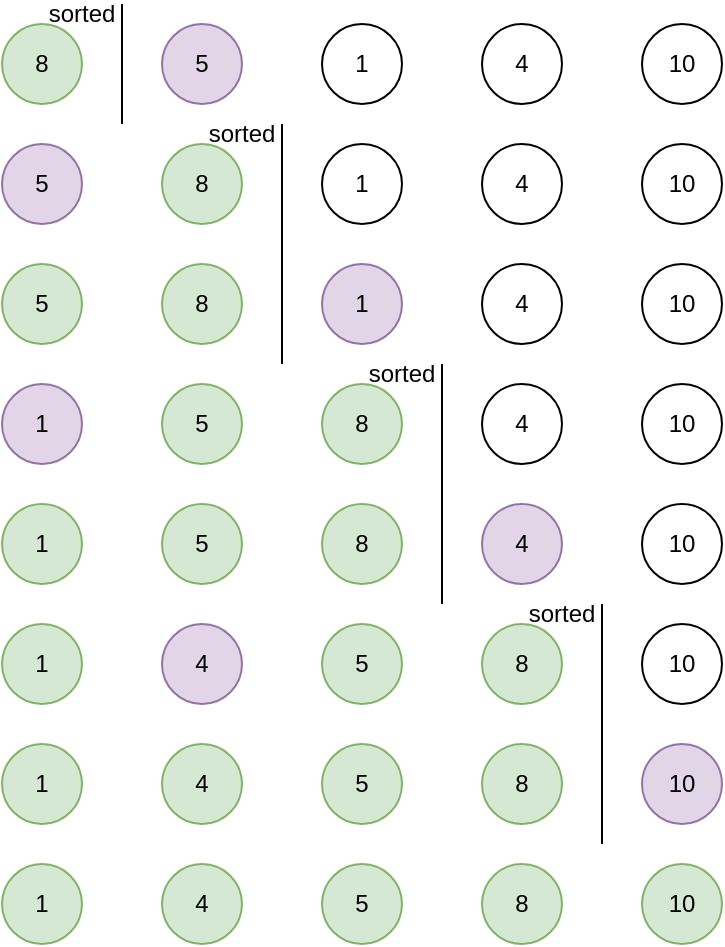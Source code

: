 <mxfile version="22.1.3" type="github">
  <diagram name="Page-1" id="OtJs8DzKHyN5WkBDo1Je">
    <mxGraphModel dx="989" dy="523" grid="1" gridSize="10" guides="1" tooltips="1" connect="1" arrows="1" fold="1" page="1" pageScale="1" pageWidth="827" pageHeight="1169" math="0" shadow="0">
      <root>
        <mxCell id="0" />
        <mxCell id="1" parent="0" />
        <mxCell id="pzL2bGgBPHGOMMJB2d5f-1" value="5" style="ellipse;whiteSpace=wrap;html=1;aspect=fixed;fillColor=#e1d5e7;strokeColor=#9673a6;" vertex="1" parent="1">
          <mxGeometry x="80" y="20" width="40" height="40" as="geometry" />
        </mxCell>
        <mxCell id="pzL2bGgBPHGOMMJB2d5f-2" value="4" style="ellipse;whiteSpace=wrap;html=1;aspect=fixed;" vertex="1" parent="1">
          <mxGeometry x="240" y="20" width="40" height="40" as="geometry" />
        </mxCell>
        <mxCell id="pzL2bGgBPHGOMMJB2d5f-3" value="8" style="ellipse;whiteSpace=wrap;html=1;aspect=fixed;fillColor=#d5e8d4;strokeColor=#82b366;" vertex="1" parent="1">
          <mxGeometry y="20" width="40" height="40" as="geometry" />
        </mxCell>
        <mxCell id="pzL2bGgBPHGOMMJB2d5f-4" value="1" style="ellipse;whiteSpace=wrap;html=1;aspect=fixed;" vertex="1" parent="1">
          <mxGeometry x="160" y="20" width="40" height="40" as="geometry" />
        </mxCell>
        <mxCell id="pzL2bGgBPHGOMMJB2d5f-5" value="10" style="ellipse;whiteSpace=wrap;html=1;aspect=fixed;" vertex="1" parent="1">
          <mxGeometry x="320" y="20" width="40" height="40" as="geometry" />
        </mxCell>
        <mxCell id="pzL2bGgBPHGOMMJB2d5f-6" value="5" style="ellipse;whiteSpace=wrap;html=1;aspect=fixed;fillColor=#e1d5e7;strokeColor=#9673a6;" vertex="1" parent="1">
          <mxGeometry y="80" width="40" height="40" as="geometry" />
        </mxCell>
        <mxCell id="pzL2bGgBPHGOMMJB2d5f-7" value="8" style="ellipse;whiteSpace=wrap;html=1;aspect=fixed;fillColor=#d5e8d4;strokeColor=#82b366;" vertex="1" parent="1">
          <mxGeometry x="80" y="80" width="40" height="40" as="geometry" />
        </mxCell>
        <mxCell id="pzL2bGgBPHGOMMJB2d5f-8" value="4" style="ellipse;whiteSpace=wrap;html=1;aspect=fixed;" vertex="1" parent="1">
          <mxGeometry x="240" y="80" width="40" height="40" as="geometry" />
        </mxCell>
        <mxCell id="pzL2bGgBPHGOMMJB2d5f-9" value="1" style="ellipse;whiteSpace=wrap;html=1;aspect=fixed;" vertex="1" parent="1">
          <mxGeometry x="160" y="80" width="40" height="40" as="geometry" />
        </mxCell>
        <mxCell id="pzL2bGgBPHGOMMJB2d5f-10" value="10" style="ellipse;whiteSpace=wrap;html=1;aspect=fixed;" vertex="1" parent="1">
          <mxGeometry x="320" y="80" width="40" height="40" as="geometry" />
        </mxCell>
        <mxCell id="pzL2bGgBPHGOMMJB2d5f-11" value="5" style="ellipse;whiteSpace=wrap;html=1;aspect=fixed;fillColor=#d5e8d4;strokeColor=#82b366;" vertex="1" parent="1">
          <mxGeometry y="140" width="40" height="40" as="geometry" />
        </mxCell>
        <mxCell id="pzL2bGgBPHGOMMJB2d5f-12" value="8" style="ellipse;whiteSpace=wrap;html=1;aspect=fixed;fillColor=#d5e8d4;strokeColor=#82b366;" vertex="1" parent="1">
          <mxGeometry x="80" y="140" width="40" height="40" as="geometry" />
        </mxCell>
        <mxCell id="pzL2bGgBPHGOMMJB2d5f-13" value="4" style="ellipse;whiteSpace=wrap;html=1;aspect=fixed;" vertex="1" parent="1">
          <mxGeometry x="240" y="140" width="40" height="40" as="geometry" />
        </mxCell>
        <mxCell id="pzL2bGgBPHGOMMJB2d5f-14" value="1" style="ellipse;whiteSpace=wrap;html=1;aspect=fixed;fillColor=#e1d5e7;strokeColor=#9673a6;" vertex="1" parent="1">
          <mxGeometry x="160" y="140" width="40" height="40" as="geometry" />
        </mxCell>
        <mxCell id="pzL2bGgBPHGOMMJB2d5f-15" value="10" style="ellipse;whiteSpace=wrap;html=1;aspect=fixed;" vertex="1" parent="1">
          <mxGeometry x="320" y="140" width="40" height="40" as="geometry" />
        </mxCell>
        <mxCell id="pzL2bGgBPHGOMMJB2d5f-16" value="sorted" style="text;html=1;strokeColor=none;fillColor=none;align=center;verticalAlign=middle;whiteSpace=wrap;rounded=0;" vertex="1" parent="1">
          <mxGeometry x="20" y="10" width="40" height="10" as="geometry" />
        </mxCell>
        <mxCell id="pzL2bGgBPHGOMMJB2d5f-17" value="" style="endArrow=none;html=1;rounded=0;" edge="1" parent="1">
          <mxGeometry width="50" height="50" relative="1" as="geometry">
            <mxPoint x="60" y="70" as="sourcePoint" />
            <mxPoint x="60" y="10" as="targetPoint" />
          </mxGeometry>
        </mxCell>
        <mxCell id="pzL2bGgBPHGOMMJB2d5f-18" value="sorted" style="text;html=1;strokeColor=none;fillColor=none;align=center;verticalAlign=middle;whiteSpace=wrap;rounded=0;" vertex="1" parent="1">
          <mxGeometry x="100" y="70" width="40" height="10" as="geometry" />
        </mxCell>
        <mxCell id="pzL2bGgBPHGOMMJB2d5f-19" value="" style="endArrow=none;html=1;rounded=0;" edge="1" parent="1">
          <mxGeometry width="50" height="50" relative="1" as="geometry">
            <mxPoint x="140" y="130" as="sourcePoint" />
            <mxPoint x="140" y="70" as="targetPoint" />
          </mxGeometry>
        </mxCell>
        <mxCell id="pzL2bGgBPHGOMMJB2d5f-33" value="" style="endArrow=none;html=1;rounded=0;" edge="1" parent="1">
          <mxGeometry width="50" height="50" relative="1" as="geometry">
            <mxPoint x="140" y="190" as="sourcePoint" />
            <mxPoint x="140" y="130" as="targetPoint" />
          </mxGeometry>
        </mxCell>
        <mxCell id="pzL2bGgBPHGOMMJB2d5f-61" value="5" style="ellipse;whiteSpace=wrap;html=1;aspect=fixed;fillColor=#d5e8d4;strokeColor=#82b366;" vertex="1" parent="1">
          <mxGeometry x="80" y="200" width="40" height="40" as="geometry" />
        </mxCell>
        <mxCell id="pzL2bGgBPHGOMMJB2d5f-62" value="8" style="ellipse;whiteSpace=wrap;html=1;aspect=fixed;fillColor=#d5e8d4;strokeColor=#82b366;" vertex="1" parent="1">
          <mxGeometry x="160" y="200" width="40" height="40" as="geometry" />
        </mxCell>
        <mxCell id="pzL2bGgBPHGOMMJB2d5f-63" value="4" style="ellipse;whiteSpace=wrap;html=1;aspect=fixed;" vertex="1" parent="1">
          <mxGeometry x="240" y="200" width="40" height="40" as="geometry" />
        </mxCell>
        <mxCell id="pzL2bGgBPHGOMMJB2d5f-64" value="1" style="ellipse;whiteSpace=wrap;html=1;aspect=fixed;fillColor=#e1d5e7;strokeColor=#9673a6;" vertex="1" parent="1">
          <mxGeometry y="200" width="40" height="40" as="geometry" />
        </mxCell>
        <mxCell id="pzL2bGgBPHGOMMJB2d5f-65" value="10" style="ellipse;whiteSpace=wrap;html=1;aspect=fixed;" vertex="1" parent="1">
          <mxGeometry x="320" y="200" width="40" height="40" as="geometry" />
        </mxCell>
        <mxCell id="pzL2bGgBPHGOMMJB2d5f-66" value="" style="endArrow=none;html=1;rounded=0;" edge="1" parent="1">
          <mxGeometry width="50" height="50" relative="1" as="geometry">
            <mxPoint x="220" y="250" as="sourcePoint" />
            <mxPoint x="220" y="190" as="targetPoint" />
          </mxGeometry>
        </mxCell>
        <mxCell id="pzL2bGgBPHGOMMJB2d5f-67" value="5" style="ellipse;whiteSpace=wrap;html=1;aspect=fixed;fillColor=#d5e8d4;strokeColor=#82b366;" vertex="1" parent="1">
          <mxGeometry x="80" y="260" width="40" height="40" as="geometry" />
        </mxCell>
        <mxCell id="pzL2bGgBPHGOMMJB2d5f-68" value="8" style="ellipse;whiteSpace=wrap;html=1;aspect=fixed;fillColor=#d5e8d4;strokeColor=#82b366;" vertex="1" parent="1">
          <mxGeometry x="160" y="260" width="40" height="40" as="geometry" />
        </mxCell>
        <mxCell id="pzL2bGgBPHGOMMJB2d5f-69" value="4" style="ellipse;whiteSpace=wrap;html=1;aspect=fixed;fillColor=#e1d5e7;strokeColor=#9673a6;" vertex="1" parent="1">
          <mxGeometry x="240" y="260" width="40" height="40" as="geometry" />
        </mxCell>
        <mxCell id="pzL2bGgBPHGOMMJB2d5f-70" value="1" style="ellipse;whiteSpace=wrap;html=1;aspect=fixed;fillColor=#d5e8d4;strokeColor=#82b366;" vertex="1" parent="1">
          <mxGeometry y="260" width="40" height="40" as="geometry" />
        </mxCell>
        <mxCell id="pzL2bGgBPHGOMMJB2d5f-71" value="10" style="ellipse;whiteSpace=wrap;html=1;aspect=fixed;" vertex="1" parent="1">
          <mxGeometry x="320" y="260" width="40" height="40" as="geometry" />
        </mxCell>
        <mxCell id="pzL2bGgBPHGOMMJB2d5f-72" value="" style="endArrow=none;html=1;rounded=0;" edge="1" parent="1">
          <mxGeometry width="50" height="50" relative="1" as="geometry">
            <mxPoint x="220" y="310" as="sourcePoint" />
            <mxPoint x="220" y="250" as="targetPoint" />
          </mxGeometry>
        </mxCell>
        <mxCell id="pzL2bGgBPHGOMMJB2d5f-73" value="5" style="ellipse;whiteSpace=wrap;html=1;aspect=fixed;fillColor=#d5e8d4;strokeColor=#82b366;" vertex="1" parent="1">
          <mxGeometry x="160" y="320" width="40" height="40" as="geometry" />
        </mxCell>
        <mxCell id="pzL2bGgBPHGOMMJB2d5f-74" value="8" style="ellipse;whiteSpace=wrap;html=1;aspect=fixed;fillColor=#d5e8d4;strokeColor=#82b366;" vertex="1" parent="1">
          <mxGeometry x="240" y="320" width="40" height="40" as="geometry" />
        </mxCell>
        <mxCell id="pzL2bGgBPHGOMMJB2d5f-75" value="4" style="ellipse;whiteSpace=wrap;html=1;aspect=fixed;fillColor=#e1d5e7;strokeColor=#9673a6;" vertex="1" parent="1">
          <mxGeometry x="80" y="320" width="40" height="40" as="geometry" />
        </mxCell>
        <mxCell id="pzL2bGgBPHGOMMJB2d5f-76" value="1" style="ellipse;whiteSpace=wrap;html=1;aspect=fixed;fillColor=#d5e8d4;strokeColor=#82b366;" vertex="1" parent="1">
          <mxGeometry y="320" width="40" height="40" as="geometry" />
        </mxCell>
        <mxCell id="pzL2bGgBPHGOMMJB2d5f-77" value="10" style="ellipse;whiteSpace=wrap;html=1;aspect=fixed;" vertex="1" parent="1">
          <mxGeometry x="320" y="320" width="40" height="40" as="geometry" />
        </mxCell>
        <mxCell id="pzL2bGgBPHGOMMJB2d5f-78" value="" style="endArrow=none;html=1;rounded=0;" edge="1" parent="1">
          <mxGeometry width="50" height="50" relative="1" as="geometry">
            <mxPoint x="300" y="370" as="sourcePoint" />
            <mxPoint x="300" y="310" as="targetPoint" />
          </mxGeometry>
        </mxCell>
        <mxCell id="pzL2bGgBPHGOMMJB2d5f-79" value="5" style="ellipse;whiteSpace=wrap;html=1;aspect=fixed;fillColor=#d5e8d4;strokeColor=#82b366;" vertex="1" parent="1">
          <mxGeometry x="160" y="380" width="40" height="40" as="geometry" />
        </mxCell>
        <mxCell id="pzL2bGgBPHGOMMJB2d5f-80" value="8" style="ellipse;whiteSpace=wrap;html=1;aspect=fixed;fillColor=#d5e8d4;strokeColor=#82b366;" vertex="1" parent="1">
          <mxGeometry x="240" y="380" width="40" height="40" as="geometry" />
        </mxCell>
        <mxCell id="pzL2bGgBPHGOMMJB2d5f-81" value="4" style="ellipse;whiteSpace=wrap;html=1;aspect=fixed;fillColor=#d5e8d4;strokeColor=#82b366;" vertex="1" parent="1">
          <mxGeometry x="80" y="380" width="40" height="40" as="geometry" />
        </mxCell>
        <mxCell id="pzL2bGgBPHGOMMJB2d5f-82" value="1" style="ellipse;whiteSpace=wrap;html=1;aspect=fixed;fillColor=#d5e8d4;strokeColor=#82b366;" vertex="1" parent="1">
          <mxGeometry y="380" width="40" height="40" as="geometry" />
        </mxCell>
        <mxCell id="pzL2bGgBPHGOMMJB2d5f-83" value="10" style="ellipse;whiteSpace=wrap;html=1;aspect=fixed;fillColor=#e1d5e7;strokeColor=#9673a6;" vertex="1" parent="1">
          <mxGeometry x="320" y="380" width="40" height="40" as="geometry" />
        </mxCell>
        <mxCell id="pzL2bGgBPHGOMMJB2d5f-84" value="" style="endArrow=none;html=1;rounded=0;" edge="1" parent="1">
          <mxGeometry width="50" height="50" relative="1" as="geometry">
            <mxPoint x="300" y="430" as="sourcePoint" />
            <mxPoint x="300" y="370" as="targetPoint" />
          </mxGeometry>
        </mxCell>
        <mxCell id="pzL2bGgBPHGOMMJB2d5f-85" value="5" style="ellipse;whiteSpace=wrap;html=1;aspect=fixed;fillColor=#d5e8d4;strokeColor=#82b366;" vertex="1" parent="1">
          <mxGeometry x="160" y="440" width="40" height="40" as="geometry" />
        </mxCell>
        <mxCell id="pzL2bGgBPHGOMMJB2d5f-86" value="8" style="ellipse;whiteSpace=wrap;html=1;aspect=fixed;fillColor=#d5e8d4;strokeColor=#82b366;" vertex="1" parent="1">
          <mxGeometry x="240" y="440" width="40" height="40" as="geometry" />
        </mxCell>
        <mxCell id="pzL2bGgBPHGOMMJB2d5f-87" value="4" style="ellipse;whiteSpace=wrap;html=1;aspect=fixed;fillColor=#d5e8d4;strokeColor=#82b366;" vertex="1" parent="1">
          <mxGeometry x="80" y="440" width="40" height="40" as="geometry" />
        </mxCell>
        <mxCell id="pzL2bGgBPHGOMMJB2d5f-88" value="1" style="ellipse;whiteSpace=wrap;html=1;aspect=fixed;fillColor=#d5e8d4;strokeColor=#82b366;" vertex="1" parent="1">
          <mxGeometry y="440" width="40" height="40" as="geometry" />
        </mxCell>
        <mxCell id="pzL2bGgBPHGOMMJB2d5f-89" value="10" style="ellipse;whiteSpace=wrap;html=1;aspect=fixed;fillColor=#d5e8d4;strokeColor=#82b366;" vertex="1" parent="1">
          <mxGeometry x="320" y="440" width="40" height="40" as="geometry" />
        </mxCell>
        <mxCell id="pzL2bGgBPHGOMMJB2d5f-91" value="sorted" style="text;html=1;strokeColor=none;fillColor=none;align=center;verticalAlign=middle;whiteSpace=wrap;rounded=0;" vertex="1" parent="1">
          <mxGeometry x="180" y="190" width="40" height="10" as="geometry" />
        </mxCell>
        <mxCell id="pzL2bGgBPHGOMMJB2d5f-92" value="sorted" style="text;html=1;strokeColor=none;fillColor=none;align=center;verticalAlign=middle;whiteSpace=wrap;rounded=0;" vertex="1" parent="1">
          <mxGeometry x="260" y="310" width="40" height="10" as="geometry" />
        </mxCell>
      </root>
    </mxGraphModel>
  </diagram>
</mxfile>
